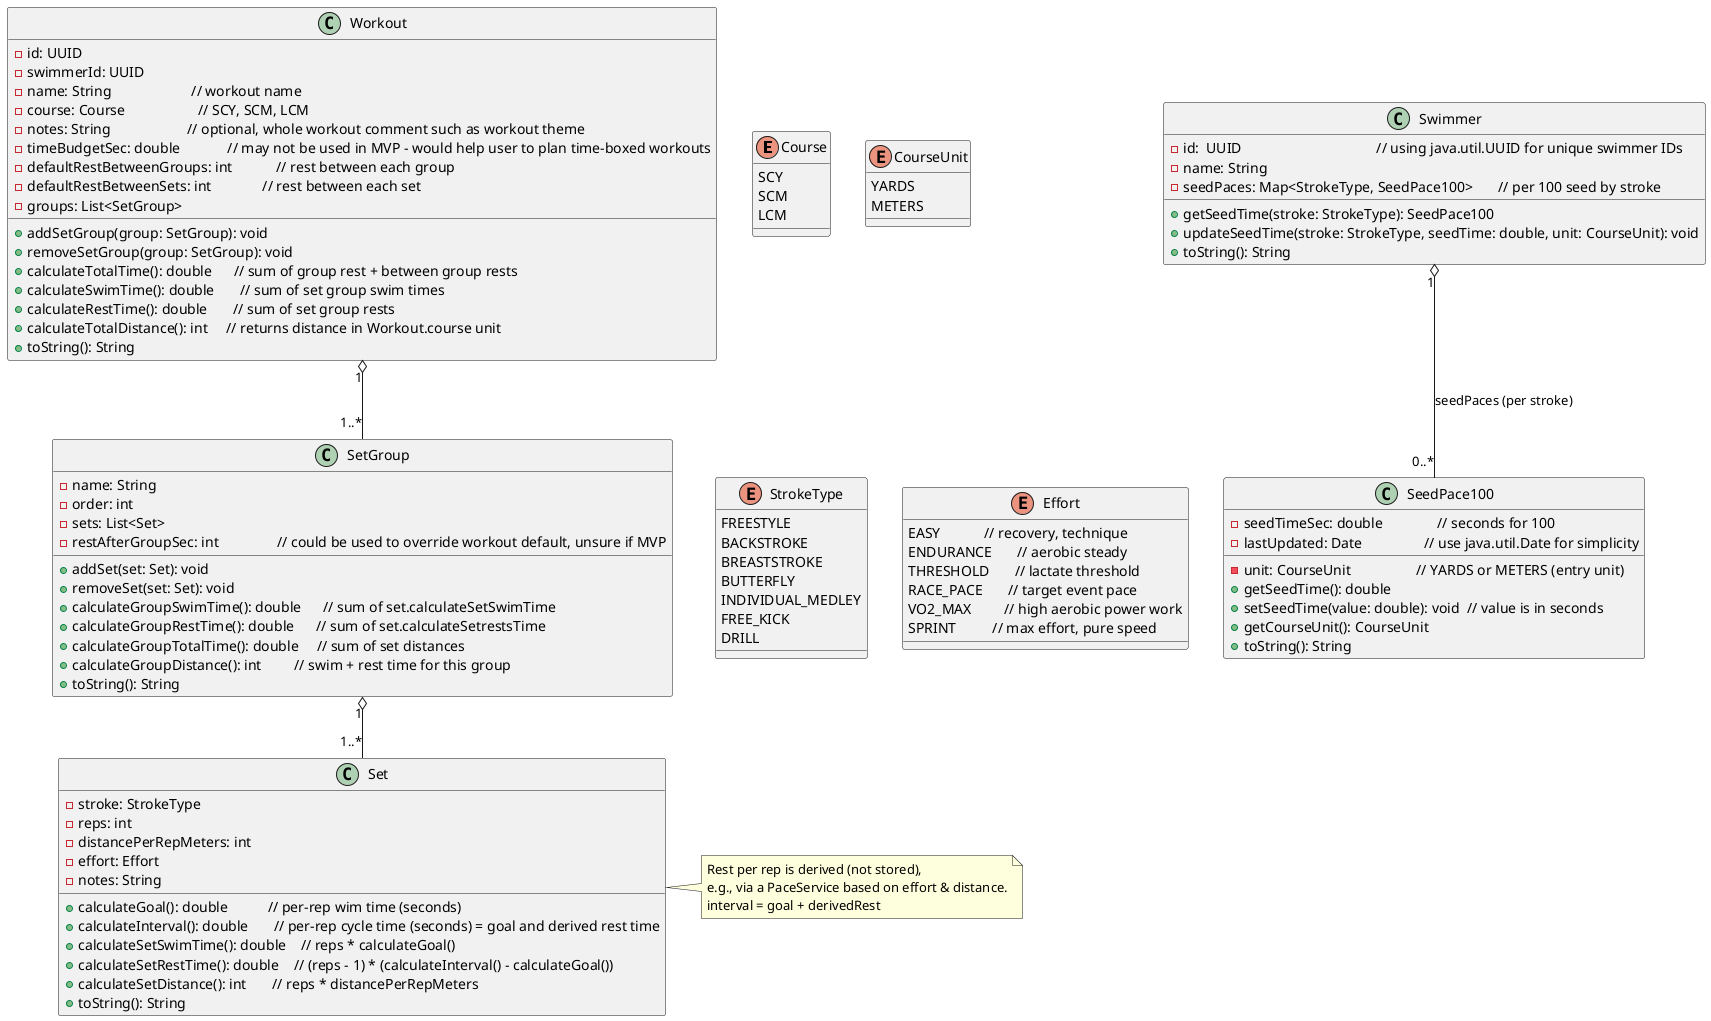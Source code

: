 @startuml
' Enums
enum Course {
    SCY
    SCM
    LCM
}
enum CourseUnit {
    YARDS
    METERS
}
enum StrokeType {
    FREESTYLE
    BACKSTROKE
    BREASTSTROKE
    BUTTERFLY
    INDIVIDUAL_MEDLEY
    FREE_KICK
    DRILL
}
enum Effort {
    EASY            // recovery, technique
    ENDURANCE       // aerobic steady
    THRESHOLD       // lactate threshold
    RACE_PACE       // target event pace
    VO2_MAX         // high aerobic power work
    SPRINT          // max effort, pure speed
}
' Core Entity:  Swimmer (holds current truth for seed times)
class Swimmer {
    - id:  UUID                                     // using java.util.UUID for unique swimmer IDs
    - name: String
    - seedPaces: Map<StrokeType, SeedPace100>       // per 100 seed by stroke
    + getSeedTime(stroke: StrokeType): SeedPace100
    + updateSeedTime(stroke: StrokeType, seedTime: double, unit: CourseUnit): void
    + toString(): String
}
class SeedPace100 {
    - seedTimeSec: double               // seconds for 100
    - unit: CourseUnit                  // YARDS or METERS (entry unit)
    - lastUpdated: Date                 // use java.util.Date for simplicity
    + getSeedTime(): double
    + setSeedTime(value: double): void  // value is in seconds
    + getCourseUnit(): CourseUnit
    + toString(): String
}
class Workout {
    - id: UUID
    - swimmerId: UUID
    - name: String                      // workout name
    - course: Course                    // SCY, SCM, LCM
    - notes: String                     // optional, whole workout comment such as workout theme
    - timeBudgetSec: double             // may not be used in MVP - would help user to plan time-boxed workouts
    - defaultRestBetweenGroups: int            // rest between each group
    - defaultRestBetweenSets: int              // rest between each set
    - groups: List<SetGroup>
    + addSetGroup(group: SetGroup): void
    + removeSetGroup(group: SetGroup): void
    + calculateTotalTime(): double      // sum of group rest + between group rests
    + calculateSwimTime(): double       // sum of set group swim times
    + calculateRestTime(): double       // sum of set group rests
    + calculateTotalDistance(): int     // returns distance in Workout.course unit
    + toString(): String
}
class SetGroup {
    - name: String
    - order: int
    - sets: List<Set>
    - restAfterGroupSec: int                // could be used to override workout default, unsure if MVP
    + addSet(set: Set): void
    + removeSet(set: Set): void
    + calculateGroupSwimTime(): double      // sum of set.calculateSetSwimTime
    + calculateGroupRestTime(): double      // sum of set.calculateSetrestsTime
    + calculateGroupTotalTime(): double     // sum of set distances
    + calculateGroupDistance(): int         // swim + rest time for this group
    + toString(): String
}
class Set {
    - stroke: StrokeType
    - reps: int
    - distancePerRepMeters: int
    - effort: Effort
    - notes: String
    + calculateGoal(): double           // per-rep wim time (seconds)
    + calculateInterval(): double       // per-rep cycle time (seconds) = goal and derived rest time
    + calculateSetSwimTime(): double    // reps * calculateGoal()
    + calculateSetRestTime(): double    // (reps - 1) * (calculateInterval() - calculateGoal())
    + calculateSetDistance(): int       // reps * distancePerRepMeters
    + toString(): String
}

' Relationships
Swimmer "1" o-- "0..*" SeedPace100 : seedPaces (per stroke)
Workout "1" o-- "1..*" SetGroup
SetGroup "1" o-- "1..*" Set

note right of Set
  Rest per rep is derived (not stored),
  e.g., via a PaceService based on effort & distance.
  interval = goal + derivedRest
end note
@enduml

